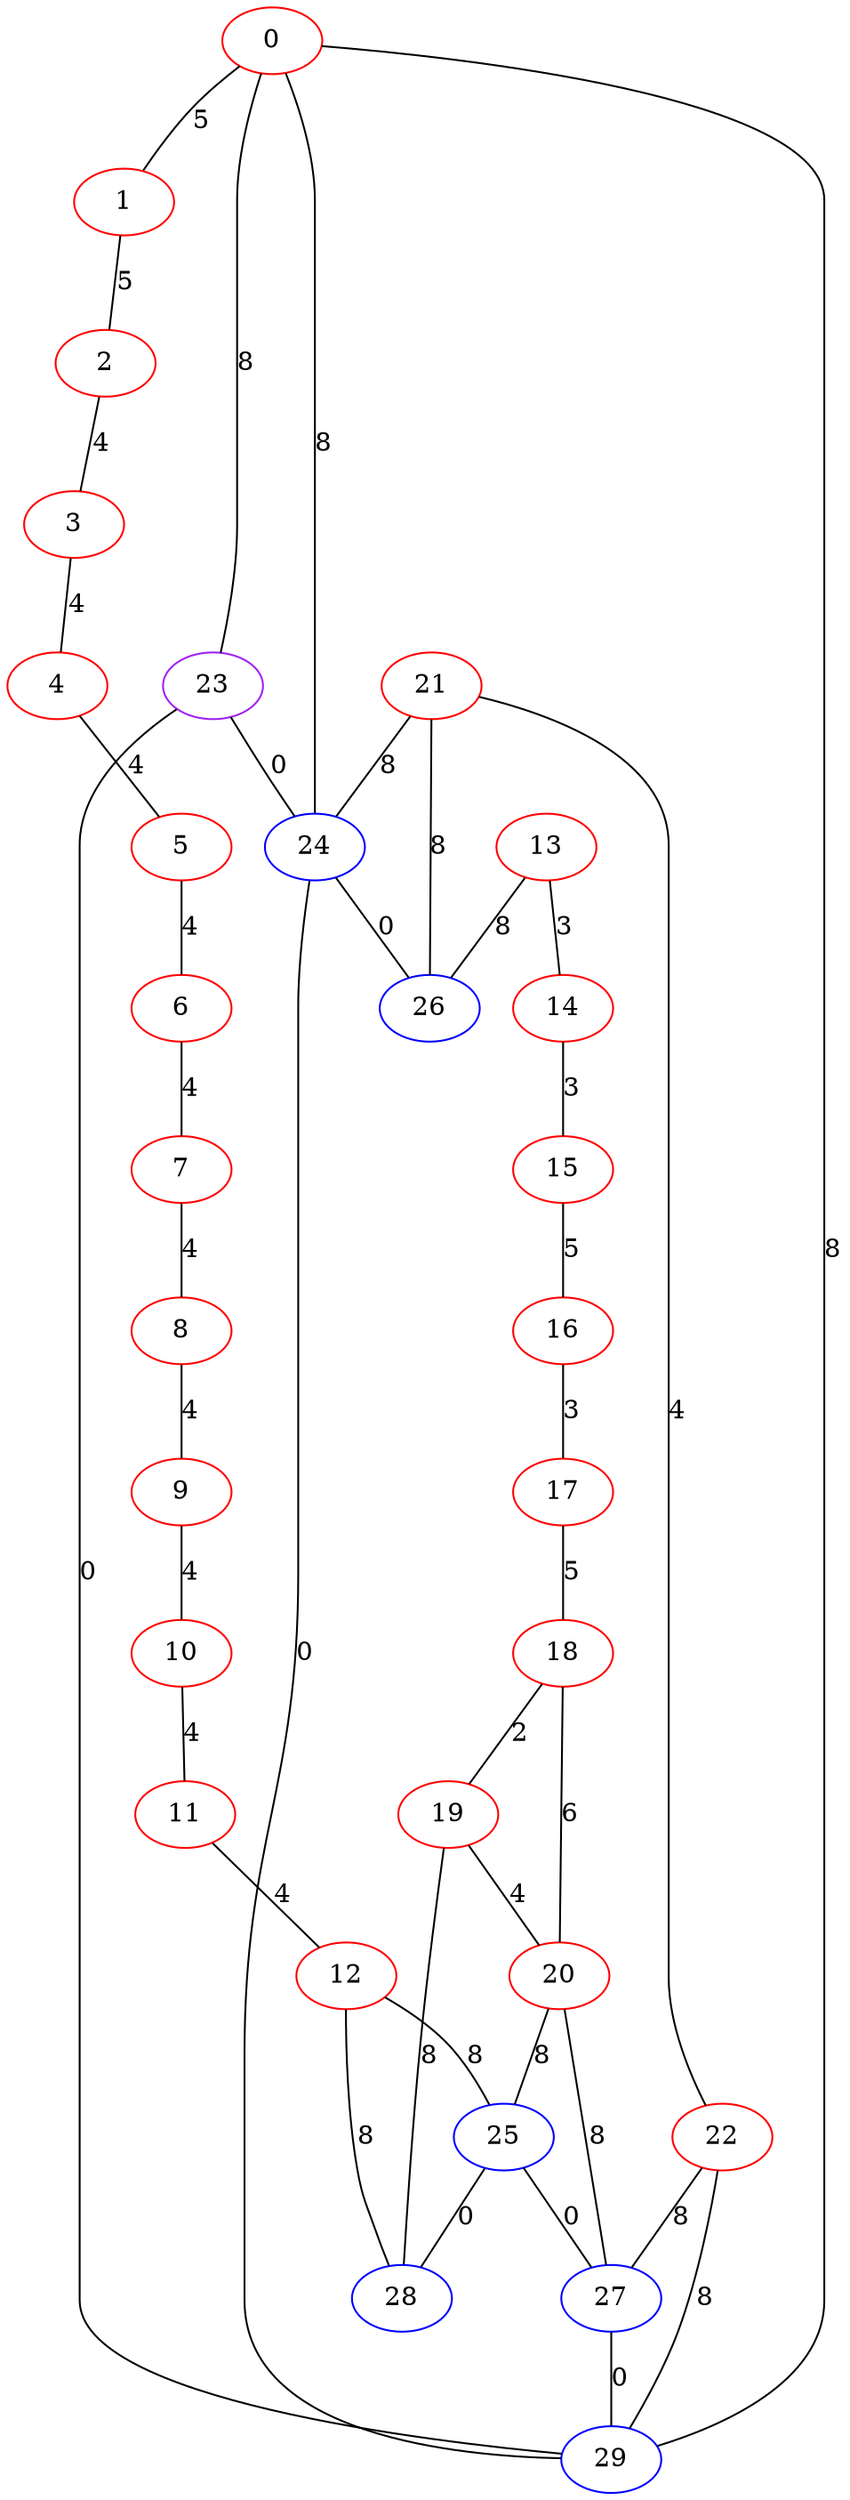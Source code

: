 graph "" {
0 [color=red, weight=1];
1 [color=red, weight=1];
2 [color=red, weight=1];
3 [color=red, weight=1];
4 [color=red, weight=1];
5 [color=red, weight=1];
6 [color=red, weight=1];
7 [color=red, weight=1];
8 [color=red, weight=1];
9 [color=red, weight=1];
10 [color=red, weight=1];
11 [color=red, weight=1];
12 [color=red, weight=1];
13 [color=red, weight=1];
14 [color=red, weight=1];
15 [color=red, weight=1];
16 [color=red, weight=1];
17 [color=red, weight=1];
18 [color=red, weight=1];
19 [color=red, weight=1];
20 [color=red, weight=1];
21 [color=red, weight=1];
22 [color=red, weight=1];
23 [color=purple, weight=4];
24 [color=blue, weight=3];
25 [color=blue, weight=3];
26 [color=blue, weight=3];
27 [color=blue, weight=3];
28 [color=blue, weight=3];
29 [color=blue, weight=3];
0 -- 24  [key=0, label=8];
0 -- 1  [key=0, label=5];
0 -- 29  [key=0, label=8];
0 -- 23  [key=0, label=8];
1 -- 2  [key=0, label=5];
2 -- 3  [key=0, label=4];
3 -- 4  [key=0, label=4];
4 -- 5  [key=0, label=4];
5 -- 6  [key=0, label=4];
6 -- 7  [key=0, label=4];
7 -- 8  [key=0, label=4];
8 -- 9  [key=0, label=4];
9 -- 10  [key=0, label=4];
10 -- 11  [key=0, label=4];
11 -- 12  [key=0, label=4];
12 -- 25  [key=0, label=8];
12 -- 28  [key=0, label=8];
13 -- 26  [key=0, label=8];
13 -- 14  [key=0, label=3];
14 -- 15  [key=0, label=3];
15 -- 16  [key=0, label=5];
16 -- 17  [key=0, label=3];
17 -- 18  [key=0, label=5];
18 -- 19  [key=0, label=2];
18 -- 20  [key=0, label=6];
19 -- 28  [key=0, label=8];
19 -- 20  [key=0, label=4];
20 -- 27  [key=0, label=8];
20 -- 25  [key=0, label=8];
21 -- 24  [key=0, label=8];
21 -- 26  [key=0, label=8];
21 -- 22  [key=0, label=4];
22 -- 27  [key=0, label=8];
22 -- 29  [key=0, label=8];
23 -- 24  [key=0, label=0];
23 -- 29  [key=0, label=0];
24 -- 26  [key=0, label=0];
24 -- 29  [key=0, label=0];
25 -- 28  [key=0, label=0];
25 -- 27  [key=0, label=0];
27 -- 29  [key=0, label=0];
}
